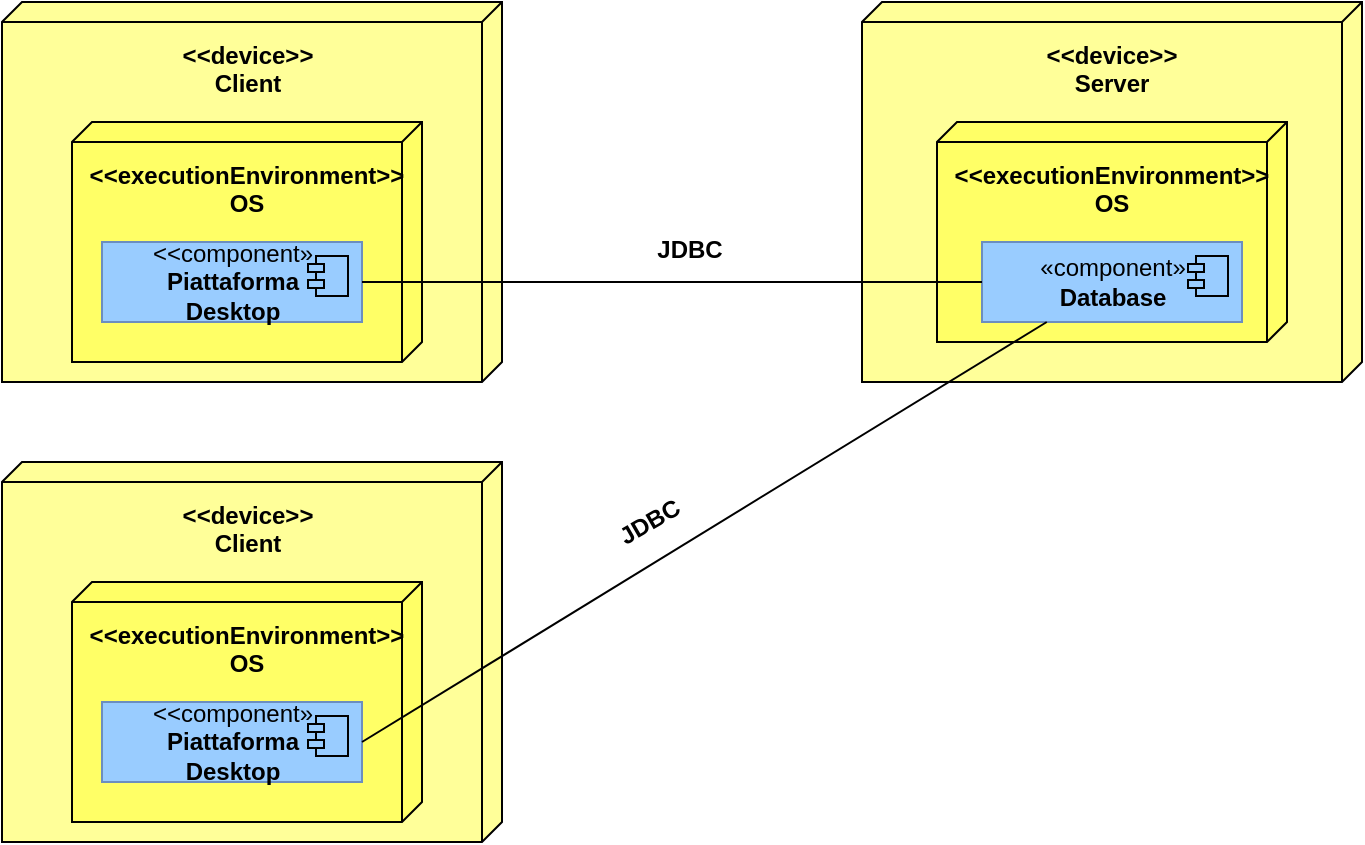 <mxfile version="13.10.5" type="device"><diagram id="OBsUWD7g_QtiYzvDnwRH" name="Page-1"><mxGraphModel dx="868" dy="1661" grid="1" gridSize="10" guides="1" tooltips="1" connect="1" arrows="1" fold="1" page="1" pageScale="1" pageWidth="827" pageHeight="1169" math="0" shadow="0"><root><mxCell id="0"/><mxCell id="1" parent="0"/><mxCell id="keQaWCy2fp5pbT4uLW4h-1" value="" style="verticalAlign=top;align=center;spacingTop=8;spacingLeft=2;spacingRight=12;shape=cube;size=10;direction=south;fontStyle=4;html=1;fillColor=#FFFF99;" parent="1" vertex="1"><mxGeometry x="70" y="-820" width="250" height="190" as="geometry"/></mxCell><mxCell id="keQaWCy2fp5pbT4uLW4h-2" value="" style="verticalAlign=top;align=center;spacingTop=8;spacingLeft=2;spacingRight=12;shape=cube;size=10;direction=south;fontStyle=4;html=1;fillColor=#FFFF99;" parent="1" vertex="1"><mxGeometry x="500" y="-820" width="250" height="190" as="geometry"/></mxCell><mxCell id="keQaWCy2fp5pbT4uLW4h-5" value="" style="verticalAlign=top;align=center;spacingTop=8;spacingLeft=2;spacingRight=12;shape=cube;size=10;direction=south;fontStyle=4;html=1;fillColor=#FFFF66;" parent="1" vertex="1"><mxGeometry x="105" y="-760" width="175" height="120" as="geometry"/></mxCell><mxCell id="keQaWCy2fp5pbT4uLW4h-6" value="&lt;&lt;device&gt;&gt;&#10;Client" style="text;align=center;fontStyle=1;verticalAlign=middle;spacingLeft=3;spacingRight=3;strokeColor=none;rotatable=0;points=[[0,0.5],[1,0.5]];portConstraint=eastwest;" parent="1" vertex="1"><mxGeometry x="153" y="-800" width="80" height="26" as="geometry"/></mxCell><mxCell id="keQaWCy2fp5pbT4uLW4h-7" value="&lt;&lt;device&gt;&gt;&#10;Server" style="text;align=center;fontStyle=1;verticalAlign=middle;spacingLeft=3;spacingRight=3;strokeColor=none;rotatable=0;points=[[0,0.5],[1,0.5]];portConstraint=eastwest;" parent="1" vertex="1"><mxGeometry x="585" y="-800" width="80" height="26" as="geometry"/></mxCell><mxCell id="keQaWCy2fp5pbT4uLW4h-8" value="" style="verticalAlign=top;align=center;spacingTop=8;spacingLeft=2;spacingRight=12;shape=cube;size=10;direction=south;fontStyle=4;html=1;fillColor=#FFFF66;" parent="1" vertex="1"><mxGeometry x="537.5" y="-760" width="175" height="110" as="geometry"/></mxCell><mxCell id="keQaWCy2fp5pbT4uLW4h-9" value="&lt;&lt;executionEnvironment&gt;&gt;&#10;OS" style="text;align=center;fontStyle=1;verticalAlign=middle;spacingLeft=3;spacingRight=3;strokeColor=none;rotatable=0;points=[[0,0.5],[1,0.5]];portConstraint=eastwest;" parent="1" vertex="1"><mxGeometry x="152.5" y="-740" width="80" height="26" as="geometry"/></mxCell><mxCell id="keQaWCy2fp5pbT4uLW4h-10" value="&lt;&lt;executionEnvironment&gt;&gt;&#10;OS" style="text;align=center;fontStyle=1;verticalAlign=middle;spacingLeft=3;spacingRight=3;strokeColor=none;rotatable=0;points=[[0,0.5],[1,0.5]];portConstraint=eastwest;" parent="1" vertex="1"><mxGeometry x="585" y="-740" width="80" height="26" as="geometry"/></mxCell><mxCell id="keQaWCy2fp5pbT4uLW4h-12" value="&amp;lt;&amp;lt;component»&lt;br&gt;&lt;b&gt;Piattaforma&lt;br&gt;Desktop&lt;/b&gt;" style="html=1;dropTarget=0;strokeColor=#6c8ebf;fillColor=#99CCFF;" parent="1" vertex="1"><mxGeometry x="120" y="-700" width="130" height="40" as="geometry"/></mxCell><mxCell id="keQaWCy2fp5pbT4uLW4h-13" value="" style="shape=module;jettyWidth=8;jettyHeight=4;fillColor=#99CCFF;" parent="keQaWCy2fp5pbT4uLW4h-12" vertex="1"><mxGeometry x="1" width="20" height="20" relative="1" as="geometry"><mxPoint x="-27" y="7" as="offset"/></mxGeometry></mxCell><mxCell id="keQaWCy2fp5pbT4uLW4h-14" value="«component»&lt;b&gt;&lt;br&gt;Database&lt;br&gt;&lt;/b&gt;" style="html=1;dropTarget=0;strokeColor=#6c8ebf;fillColor=#99CCFF;" parent="1" vertex="1"><mxGeometry x="560" y="-700" width="130" height="40" as="geometry"/></mxCell><mxCell id="keQaWCy2fp5pbT4uLW4h-15" value="" style="shape=module;jettyWidth=8;jettyHeight=4;fillColor=#99CCFF;" parent="keQaWCy2fp5pbT4uLW4h-14" vertex="1"><mxGeometry x="1" width="20" height="20" relative="1" as="geometry"><mxPoint x="-27" y="7" as="offset"/></mxGeometry></mxCell><mxCell id="keQaWCy2fp5pbT4uLW4h-17" value="" style="line;strokeWidth=1;fillColor=none;align=left;verticalAlign=middle;spacingTop=-1;spacingLeft=3;spacingRight=3;rotatable=0;labelPosition=right;points=[];portConstraint=eastwest;" parent="1" vertex="1"><mxGeometry x="250" y="-684" width="310" height="8" as="geometry"/></mxCell><mxCell id="keQaWCy2fp5pbT4uLW4h-18" value="JDBC" style="text;align=center;fontStyle=1;verticalAlign=middle;spacingLeft=3;spacingRight=3;strokeColor=none;rotatable=0;points=[[0,0.5],[1,0.5]];portConstraint=eastwest;" parent="1" vertex="1"><mxGeometry x="374" y="-710" width="80" height="26" as="geometry"/></mxCell><mxCell id="LlFbBfHZl5dkcjCtfBLg-1" value="" style="verticalAlign=top;align=center;spacingTop=8;spacingLeft=2;spacingRight=12;shape=cube;size=10;direction=south;fontStyle=4;html=1;fillColor=#FFFF99;" vertex="1" parent="1"><mxGeometry x="70" y="-590" width="250" height="190" as="geometry"/></mxCell><mxCell id="LlFbBfHZl5dkcjCtfBLg-2" value="" style="verticalAlign=top;align=center;spacingTop=8;spacingLeft=2;spacingRight=12;shape=cube;size=10;direction=south;fontStyle=4;html=1;fillColor=#FFFF66;" vertex="1" parent="1"><mxGeometry x="105" y="-530" width="175" height="120" as="geometry"/></mxCell><mxCell id="LlFbBfHZl5dkcjCtfBLg-3" value="&lt;&lt;device&gt;&gt;&#10;Client" style="text;align=center;fontStyle=1;verticalAlign=middle;spacingLeft=3;spacingRight=3;strokeColor=none;rotatable=0;points=[[0,0.5],[1,0.5]];portConstraint=eastwest;" vertex="1" parent="1"><mxGeometry x="153" y="-570" width="80" height="26" as="geometry"/></mxCell><mxCell id="LlFbBfHZl5dkcjCtfBLg-4" value="&lt;&lt;executionEnvironment&gt;&gt;&#10;OS" style="text;align=center;fontStyle=1;verticalAlign=middle;spacingLeft=3;spacingRight=3;strokeColor=none;rotatable=0;points=[[0,0.5],[1,0.5]];portConstraint=eastwest;" vertex="1" parent="1"><mxGeometry x="152.5" y="-510" width="80" height="26" as="geometry"/></mxCell><mxCell id="LlFbBfHZl5dkcjCtfBLg-5" value="&amp;lt;&amp;lt;component»&lt;br&gt;&lt;b&gt;Piattaforma&lt;br&gt;Desktop&lt;/b&gt;" style="html=1;dropTarget=0;strokeColor=#6c8ebf;fillColor=#99CCFF;" vertex="1" parent="1"><mxGeometry x="120" y="-470" width="130" height="40" as="geometry"/></mxCell><mxCell id="LlFbBfHZl5dkcjCtfBLg-6" value="" style="shape=module;jettyWidth=8;jettyHeight=4;fillColor=#99CCFF;" vertex="1" parent="LlFbBfHZl5dkcjCtfBLg-5"><mxGeometry x="1" width="20" height="20" relative="1" as="geometry"><mxPoint x="-27" y="7" as="offset"/></mxGeometry></mxCell><mxCell id="LlFbBfHZl5dkcjCtfBLg-9" value="" style="endArrow=none;html=1;exitX=1;exitY=0.5;exitDx=0;exitDy=0;" edge="1" parent="1" source="LlFbBfHZl5dkcjCtfBLg-5" target="keQaWCy2fp5pbT4uLW4h-14"><mxGeometry width="50" height="50" relative="1" as="geometry"><mxPoint x="330" y="-580" as="sourcePoint"/><mxPoint x="380" y="-630" as="targetPoint"/></mxGeometry></mxCell><mxCell id="LlFbBfHZl5dkcjCtfBLg-10" value="JDBC" style="text;html=1;strokeColor=none;fillColor=none;align=center;verticalAlign=middle;whiteSpace=wrap;rounded=0;rotation=-30;fontStyle=1" vertex="1" parent="1"><mxGeometry x="374" y="-570" width="40" height="20" as="geometry"/></mxCell></root></mxGraphModel></diagram></mxfile>